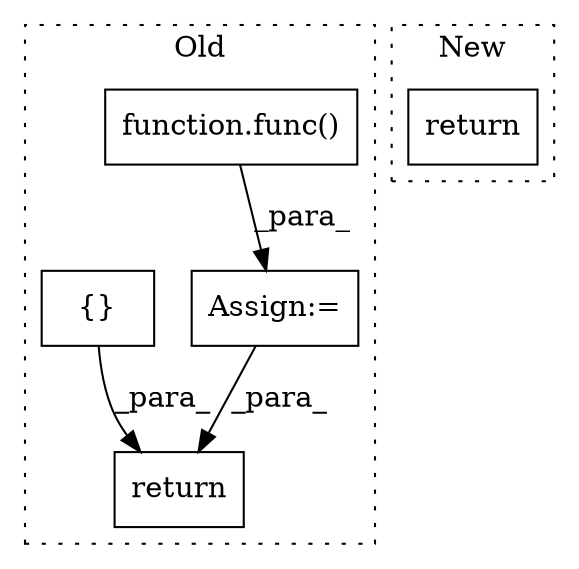 digraph G {
subgraph cluster0 {
1 [label="function.func()" a="75" s="6939,6945" l="5,5" shape="box"];
3 [label="Assign:=" a="68" s="6936" l="3" shape="box"];
4 [label="return" a="93" s="6959" l="7" shape="box"];
5 [label="{}" a="95" s="6438,6439" l="2,1" shape="box"];
label = "Old";
style="dotted";
}
subgraph cluster1 {
2 [label="return" a="93" s="13268" l="7" shape="box"];
label = "New";
style="dotted";
}
1 -> 3 [label="_para_"];
3 -> 4 [label="_para_"];
5 -> 4 [label="_para_"];
}